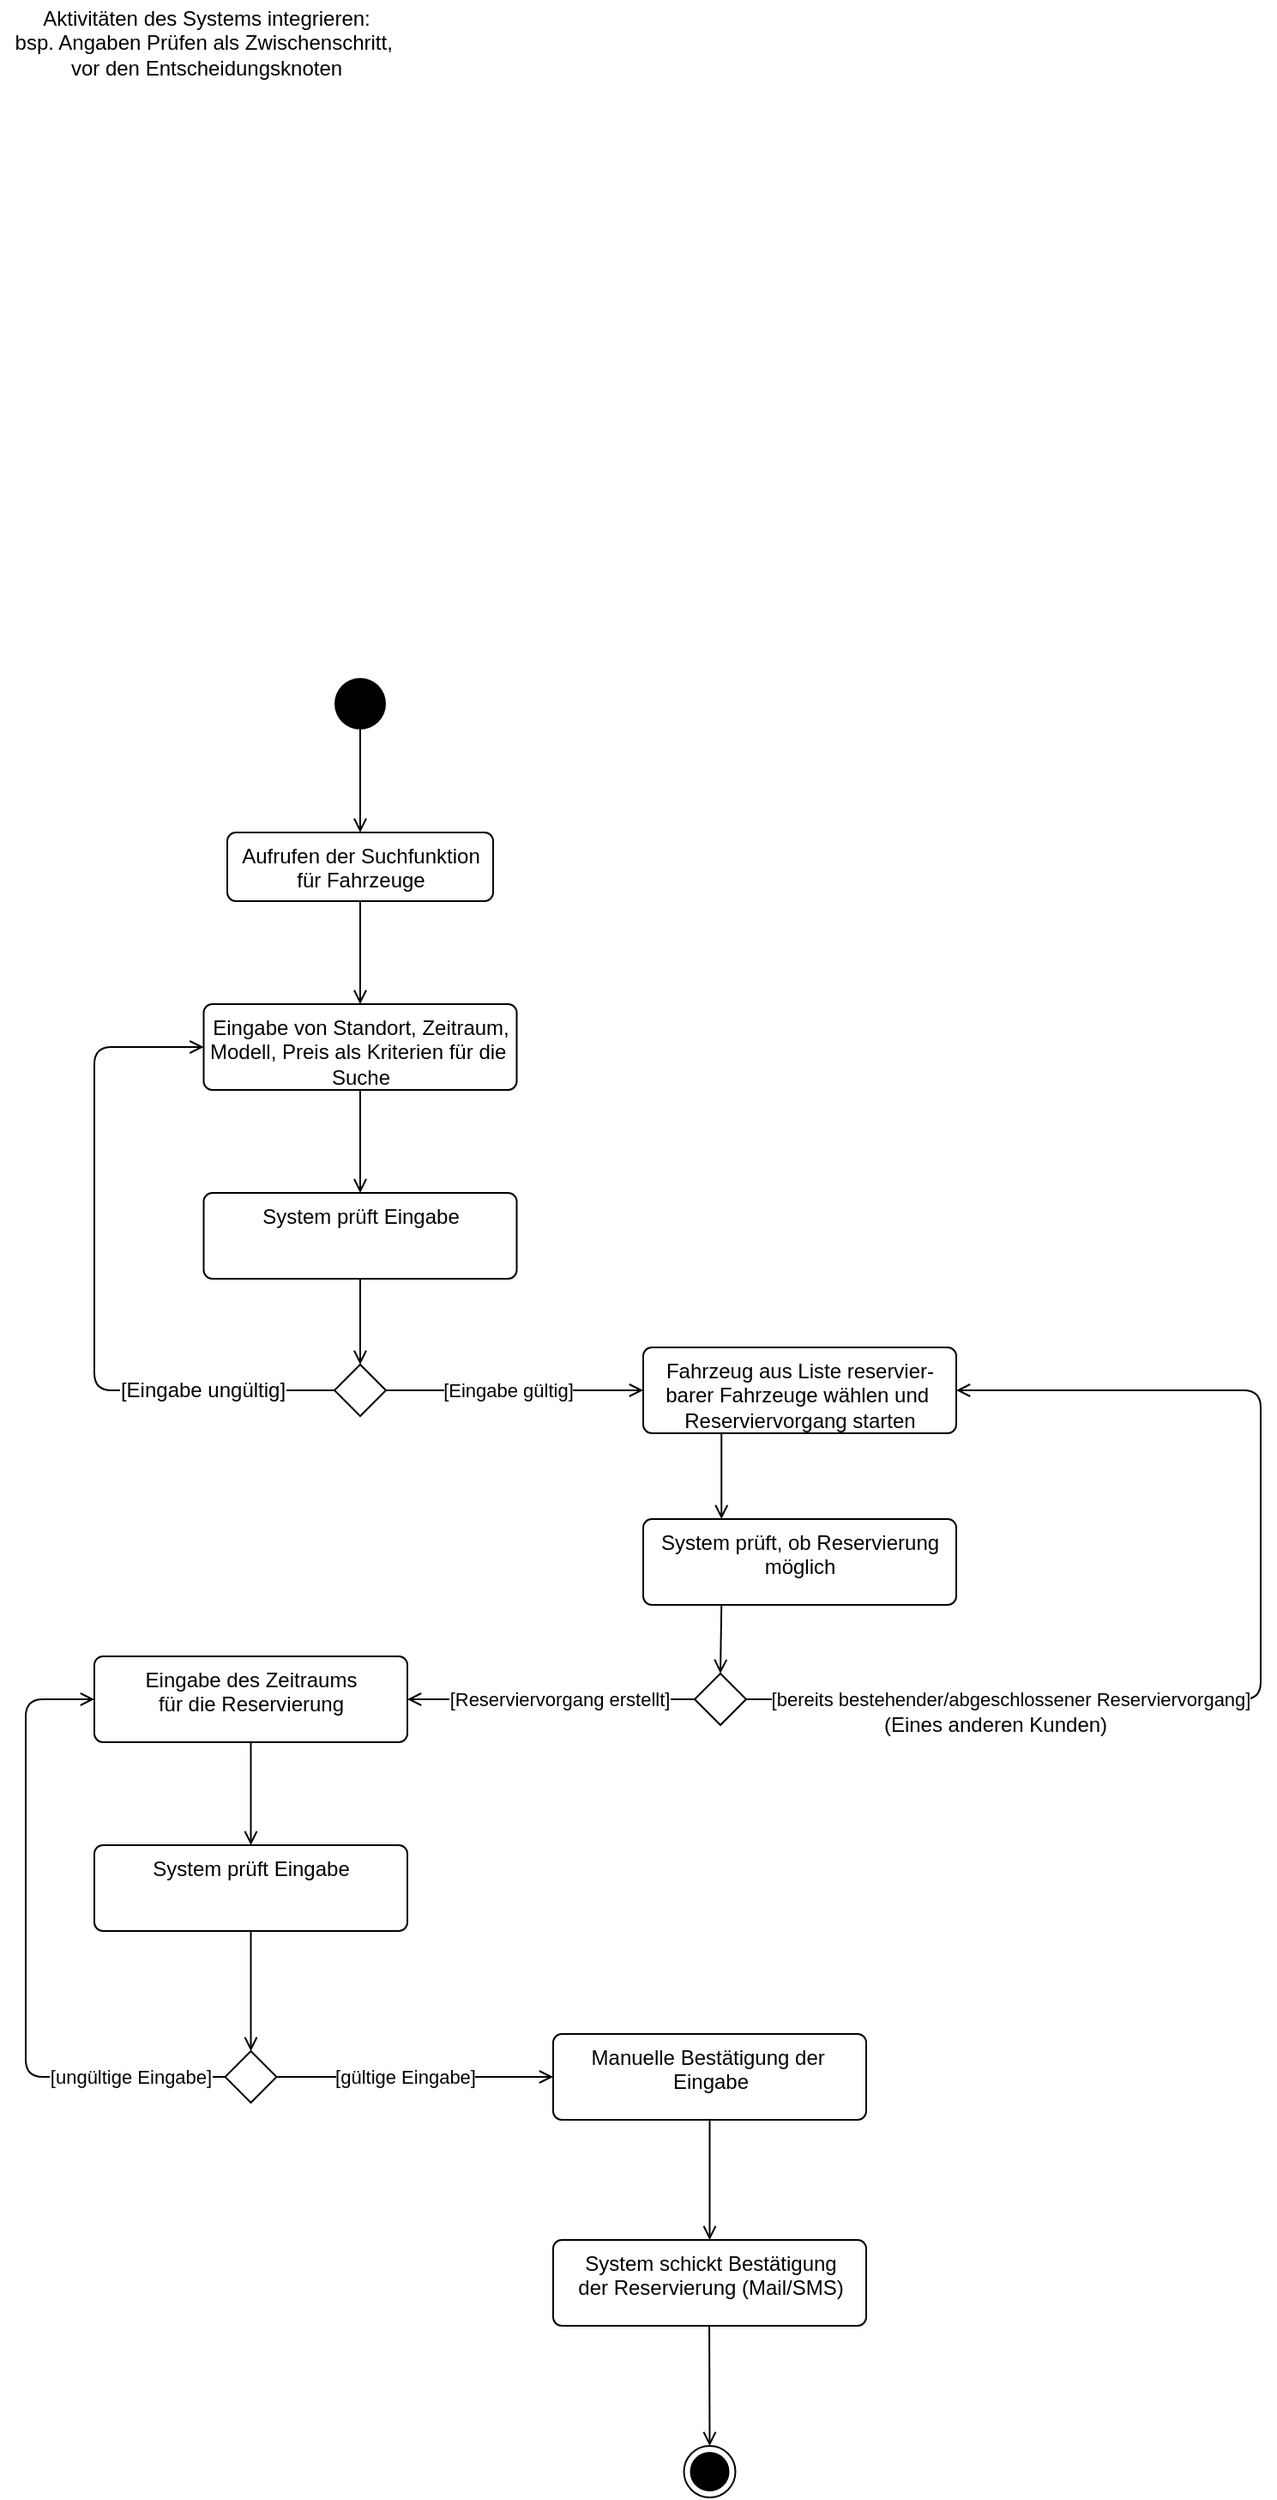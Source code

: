 <mxfile>
    <diagram id="uOoTb-6G8cg4r1ey1Et2" name="Page-1">
        <mxGraphModel dx="617" dy="1567" grid="1" gridSize="10" guides="1" tooltips="1" connect="1" arrows="1" fold="1" page="1" pageScale="1" pageWidth="850" pageHeight="1100" math="0" shadow="0">
            <root>
                <mxCell id="0"/>
                <mxCell id="1" parent="0"/>
                <mxCell id="2" value="" style="ellipse;html=1;shape=endState;fillColor=#000000;strokeColor=#000000;" parent="1" vertex="1">
                    <mxGeometry x="448.75" y="490" width="30" height="30" as="geometry"/>
                </mxCell>
                <mxCell id="6" style="edgeStyle=none;html=1;exitX=0.5;exitY=1;exitDx=0;exitDy=0;entryX=0.5;entryY=0;entryDx=0;entryDy=0;endArrow=open;endFill=0;" parent="1" source="3" target="4" edge="1">
                    <mxGeometry relative="1" as="geometry"/>
                </mxCell>
                <mxCell id="3" value="" style="ellipse;fillColor=#000000;strokeColor=none;" parent="1" vertex="1">
                    <mxGeometry x="245" y="-540" width="30" height="30" as="geometry"/>
                </mxCell>
                <mxCell id="7" style="edgeStyle=none;html=1;exitX=0.5;exitY=1;exitDx=0;exitDy=0;entryX=0.5;entryY=0;entryDx=0;entryDy=0;endArrow=open;endFill=0;" parent="1" source="4" target="5" edge="1">
                    <mxGeometry relative="1" as="geometry"/>
                </mxCell>
                <mxCell id="4" value="Aufrufen der Suchfunktion&lt;br&gt;für Fahrzeuge" style="html=1;align=center;verticalAlign=top;rounded=1;absoluteArcSize=1;arcSize=10;dashed=0;gradientColor=none;shadow=0;glass=0;sketch=0;labelBackgroundColor=none;perimeterSpacing=0;" parent="1" vertex="1">
                    <mxGeometry x="182.5" y="-450" width="155" height="40" as="geometry"/>
                </mxCell>
                <mxCell id="11" style="edgeStyle=none;html=1;entryX=0.5;entryY=0;entryDx=0;entryDy=0;endArrow=open;endFill=0;" parent="1" target="9" edge="1">
                    <mxGeometry relative="1" as="geometry">
                        <mxPoint x="260" y="-240" as="sourcePoint"/>
                    </mxGeometry>
                </mxCell>
                <mxCell id="39" style="edgeStyle=none;html=1;exitX=0.5;exitY=1;exitDx=0;exitDy=0;entryX=0.5;entryY=0;entryDx=0;entryDy=0;endArrow=open;endFill=0;" parent="1" source="5" target="38" edge="1">
                    <mxGeometry relative="1" as="geometry"/>
                </mxCell>
                <mxCell id="5" value="Eingabe von Standort, Zeitraum,&lt;br&gt;Modell, Preis als Kriterien für die&amp;nbsp;&lt;br&gt;Suche" style="html=1;align=center;verticalAlign=top;rounded=1;absoluteArcSize=1;arcSize=10;dashed=0;gradientColor=none;shadow=0;glass=0;sketch=0;labelBackgroundColor=none;perimeterSpacing=0;" parent="1" vertex="1">
                    <mxGeometry x="168.75" y="-350" width="182.5" height="50" as="geometry"/>
                </mxCell>
                <mxCell id="12" style="edgeStyle=none;html=1;exitX=0;exitY=0.5;exitDx=0;exitDy=0;endArrow=open;endFill=0;entryX=0;entryY=0.5;entryDx=0;entryDy=0;" parent="1" source="9" target="5" edge="1">
                    <mxGeometry relative="1" as="geometry">
                        <mxPoint x="145" y="-300" as="targetPoint"/>
                        <Array as="points">
                            <mxPoint x="105" y="-125"/>
                            <mxPoint x="105" y="-325"/>
                        </Array>
                    </mxGeometry>
                </mxCell>
                <mxCell id="19" value="&lt;span style=&quot;font-size: 12px&quot;&gt;[Eingabe ungültig]&lt;/span&gt;" style="edgeLabel;html=1;align=center;verticalAlign=middle;resizable=0;points=[];" parent="12" vertex="1" connectable="0">
                    <mxGeometry x="-0.646" relative="1" as="geometry">
                        <mxPoint x="-6" as="offset"/>
                    </mxGeometry>
                </mxCell>
                <mxCell id="15" style="edgeStyle=none;html=1;exitX=1;exitY=0.5;exitDx=0;exitDy=0;entryX=0;entryY=0.5;entryDx=0;entryDy=0;endArrow=open;endFill=0;" parent="1" source="9" target="14" edge="1">
                    <mxGeometry relative="1" as="geometry"/>
                </mxCell>
                <mxCell id="18" value="[Eingabe gültig]" style="edgeLabel;html=1;align=center;verticalAlign=middle;resizable=0;points=[];" parent="15" vertex="1" connectable="0">
                    <mxGeometry x="-0.474" relative="1" as="geometry">
                        <mxPoint x="31" as="offset"/>
                    </mxGeometry>
                </mxCell>
                <mxCell id="9" value="" style="rhombus;" parent="1" vertex="1">
                    <mxGeometry x="245" y="-140" width="30" height="30" as="geometry"/>
                </mxCell>
                <mxCell id="21" style="edgeStyle=none;html=1;entryX=0.5;entryY=0;entryDx=0;entryDy=0;endArrow=open;endFill=0;exitX=0.25;exitY=1;exitDx=0;exitDy=0;" parent="1" source="40" target="20" edge="1">
                    <mxGeometry relative="1" as="geometry">
                        <mxPoint x="470" y="-30" as="sourcePoint"/>
                    </mxGeometry>
                </mxCell>
                <mxCell id="41" style="edgeStyle=none;html=1;exitX=0.25;exitY=1;exitDx=0;exitDy=0;entryX=0.25;entryY=0;entryDx=0;entryDy=0;endArrow=open;endFill=0;" parent="1" source="14" target="40" edge="1">
                    <mxGeometry relative="1" as="geometry"/>
                </mxCell>
                <mxCell id="14" value="Fahrzeug aus Liste reservier-&lt;br&gt;barer Fahrzeuge wählen und&amp;nbsp;&lt;br&gt;Reserviervorgang starten" style="html=1;align=center;verticalAlign=top;rounded=1;absoluteArcSize=1;arcSize=10;dashed=0;gradientColor=none;shadow=0;glass=0;sketch=0;labelBackgroundColor=none;perimeterSpacing=0;" parent="1" vertex="1">
                    <mxGeometry x="425" y="-150" width="182.5" height="50" as="geometry"/>
                </mxCell>
                <mxCell id="22" style="edgeStyle=none;html=1;exitX=1;exitY=0.5;exitDx=0;exitDy=0;endArrow=open;endFill=0;entryX=1;entryY=0.5;entryDx=0;entryDy=0;" parent="1" source="20" target="14" edge="1">
                    <mxGeometry relative="1" as="geometry">
                        <mxPoint x="665" y="-200" as="targetPoint"/>
                        <Array as="points">
                            <mxPoint x="785" y="55"/>
                            <mxPoint x="785" y="-125"/>
                        </Array>
                    </mxGeometry>
                </mxCell>
                <mxCell id="23" value="[bereits bestehender/abgeschlossener Reserviervorgang]" style="edgeLabel;html=1;align=center;verticalAlign=middle;resizable=0;points=[];" parent="22" vertex="1" connectable="0">
                    <mxGeometry x="-0.731" y="1" relative="1" as="geometry">
                        <mxPoint x="65" y="1" as="offset"/>
                    </mxGeometry>
                </mxCell>
                <mxCell id="26" style="edgeStyle=none;html=1;exitX=0;exitY=0.5;exitDx=0;exitDy=0;entryX=1;entryY=0.5;entryDx=0;entryDy=0;endArrow=open;endFill=0;" parent="1" source="20" target="25" edge="1">
                    <mxGeometry relative="1" as="geometry"/>
                </mxCell>
                <mxCell id="27" value="[Reserviervorgang erstellt]" style="edgeLabel;html=1;align=center;verticalAlign=middle;resizable=0;points=[];" parent="26" vertex="1" connectable="0">
                    <mxGeometry x="0.261" y="-2" relative="1" as="geometry">
                        <mxPoint x="26" y="2" as="offset"/>
                    </mxGeometry>
                </mxCell>
                <mxCell id="20" value="" style="rhombus;" parent="1" vertex="1">
                    <mxGeometry x="455" y="40" width="30" height="30" as="geometry"/>
                </mxCell>
                <mxCell id="24" value="(Eines anderen Kunden)" style="text;html=1;align=center;verticalAlign=middle;resizable=0;points=[];autosize=1;strokeColor=none;fillColor=none;" parent="1" vertex="1">
                    <mxGeometry x="555" y="60" width="150" height="20" as="geometry"/>
                </mxCell>
                <mxCell id="30" style="edgeStyle=none;html=1;entryX=0.5;entryY=0;entryDx=0;entryDy=0;endArrow=open;endFill=0;exitX=0.5;exitY=1;exitDx=0;exitDy=0;" parent="1" source="45" target="28" edge="1">
                    <mxGeometry relative="1" as="geometry">
                        <mxPoint x="196" y="190" as="sourcePoint"/>
                    </mxGeometry>
                </mxCell>
                <mxCell id="46" style="edgeStyle=none;html=1;exitX=0.5;exitY=1;exitDx=0;exitDy=0;entryX=0.5;entryY=0;entryDx=0;entryDy=0;endArrow=open;endFill=0;" parent="1" source="25" target="45" edge="1">
                    <mxGeometry relative="1" as="geometry"/>
                </mxCell>
                <mxCell id="25" value="Eingabe des Zeitraums&lt;br&gt;für die Reservierung" style="html=1;align=center;verticalAlign=top;rounded=1;absoluteArcSize=1;arcSize=10;dashed=0;gradientColor=none;shadow=0;glass=0;sketch=0;labelBackgroundColor=none;perimeterSpacing=0;" parent="1" vertex="1">
                    <mxGeometry x="105" y="30" width="182.5" height="50" as="geometry"/>
                </mxCell>
                <mxCell id="31" style="edgeStyle=none;html=1;exitX=0;exitY=0.5;exitDx=0;exitDy=0;endArrow=open;endFill=0;entryX=0;entryY=0.5;entryDx=0;entryDy=0;" parent="1" source="28" target="25" edge="1">
                    <mxGeometry relative="1" as="geometry">
                        <mxPoint x="95" y="60" as="targetPoint"/>
                        <Array as="points">
                            <mxPoint x="65" y="275"/>
                            <mxPoint x="65" y="55"/>
                        </Array>
                    </mxGeometry>
                </mxCell>
                <mxCell id="32" value="[ungültige Eingabe]" style="edgeLabel;html=1;align=center;verticalAlign=middle;resizable=0;points=[];" parent="31" vertex="1" connectable="0">
                    <mxGeometry x="-0.436" y="1" relative="1" as="geometry">
                        <mxPoint x="50" y="-1" as="offset"/>
                    </mxGeometry>
                </mxCell>
                <mxCell id="34" style="edgeStyle=none;html=1;exitX=1;exitY=0.5;exitDx=0;exitDy=0;entryX=0;entryY=0.5;entryDx=0;entryDy=0;endArrow=open;endFill=0;" parent="1" source="28" target="33" edge="1">
                    <mxGeometry relative="1" as="geometry"/>
                </mxCell>
                <mxCell id="35" value="[gültige Eingabe]" style="edgeLabel;html=1;align=center;verticalAlign=middle;resizable=0;points=[];" parent="34" vertex="1" connectable="0">
                    <mxGeometry x="-0.573" y="-2" relative="1" as="geometry">
                        <mxPoint x="40" y="-2" as="offset"/>
                    </mxGeometry>
                </mxCell>
                <mxCell id="28" value="" style="rhombus;" parent="1" vertex="1">
                    <mxGeometry x="181.25" y="260" width="30" height="30" as="geometry"/>
                </mxCell>
                <mxCell id="36" style="edgeStyle=none;html=1;entryX=0.5;entryY=0;entryDx=0;entryDy=0;endArrow=open;endFill=0;" parent="1" target="2" edge="1">
                    <mxGeometry relative="1" as="geometry">
                        <mxPoint x="463.5" y="410" as="sourcePoint"/>
                    </mxGeometry>
                </mxCell>
                <mxCell id="43" style="edgeStyle=none;html=1;exitX=0.5;exitY=1;exitDx=0;exitDy=0;entryX=0.5;entryY=0;entryDx=0;entryDy=0;endArrow=open;endFill=0;" parent="1" source="33" target="42" edge="1">
                    <mxGeometry relative="1" as="geometry"/>
                </mxCell>
                <mxCell id="33" value="Manuelle Bestätigung der&amp;nbsp;&lt;br&gt;Eingabe" style="html=1;align=center;verticalAlign=top;rounded=1;absoluteArcSize=1;arcSize=10;dashed=0;gradientColor=none;shadow=0;glass=0;sketch=0;labelBackgroundColor=none;perimeterSpacing=0;" parent="1" vertex="1">
                    <mxGeometry x="372.5" y="250" width="182.5" height="50" as="geometry"/>
                </mxCell>
                <mxCell id="37" value="Aktivitäten des Systems integrieren:&lt;br&gt;bsp. Angaben Prüfen als Zwischenschritt,&amp;nbsp;&lt;br&gt;vor den Entscheidungsknoten" style="text;html=1;align=center;verticalAlign=middle;resizable=0;points=[];autosize=1;strokeColor=none;fillColor=none;" parent="1" vertex="1">
                    <mxGeometry x="50" y="-935" width="240" height="50" as="geometry"/>
                </mxCell>
                <mxCell id="38" value="System prüft Eingabe" style="html=1;align=center;verticalAlign=top;rounded=1;absoluteArcSize=1;arcSize=10;dashed=0;gradientColor=none;shadow=0;glass=0;sketch=0;labelBackgroundColor=none;perimeterSpacing=0;" parent="1" vertex="1">
                    <mxGeometry x="168.75" y="-240" width="182.5" height="50" as="geometry"/>
                </mxCell>
                <mxCell id="40" value="System prüft, ob Reservierung&lt;br&gt;möglich" style="html=1;align=center;verticalAlign=top;rounded=1;absoluteArcSize=1;arcSize=10;dashed=0;gradientColor=none;shadow=0;glass=0;sketch=0;labelBackgroundColor=none;perimeterSpacing=0;" parent="1" vertex="1">
                    <mxGeometry x="425" y="-50" width="182.5" height="50" as="geometry"/>
                </mxCell>
                <mxCell id="42" value="System schickt Bestätigung&lt;br&gt;der Reservierung (Mail/SMS)" style="html=1;align=center;verticalAlign=top;rounded=1;absoluteArcSize=1;arcSize=10;dashed=0;gradientColor=none;shadow=0;glass=0;sketch=0;labelBackgroundColor=none;perimeterSpacing=0;" parent="1" vertex="1">
                    <mxGeometry x="372.5" y="370" width="182.5" height="50" as="geometry"/>
                </mxCell>
                <mxCell id="45" value="System prüft Eingabe" style="html=1;align=center;verticalAlign=top;rounded=1;absoluteArcSize=1;arcSize=10;dashed=0;gradientColor=none;shadow=0;glass=0;sketch=0;labelBackgroundColor=none;perimeterSpacing=0;" parent="1" vertex="1">
                    <mxGeometry x="105" y="140" width="182.5" height="50" as="geometry"/>
                </mxCell>
            </root>
        </mxGraphModel>
    </diagram>
</mxfile>